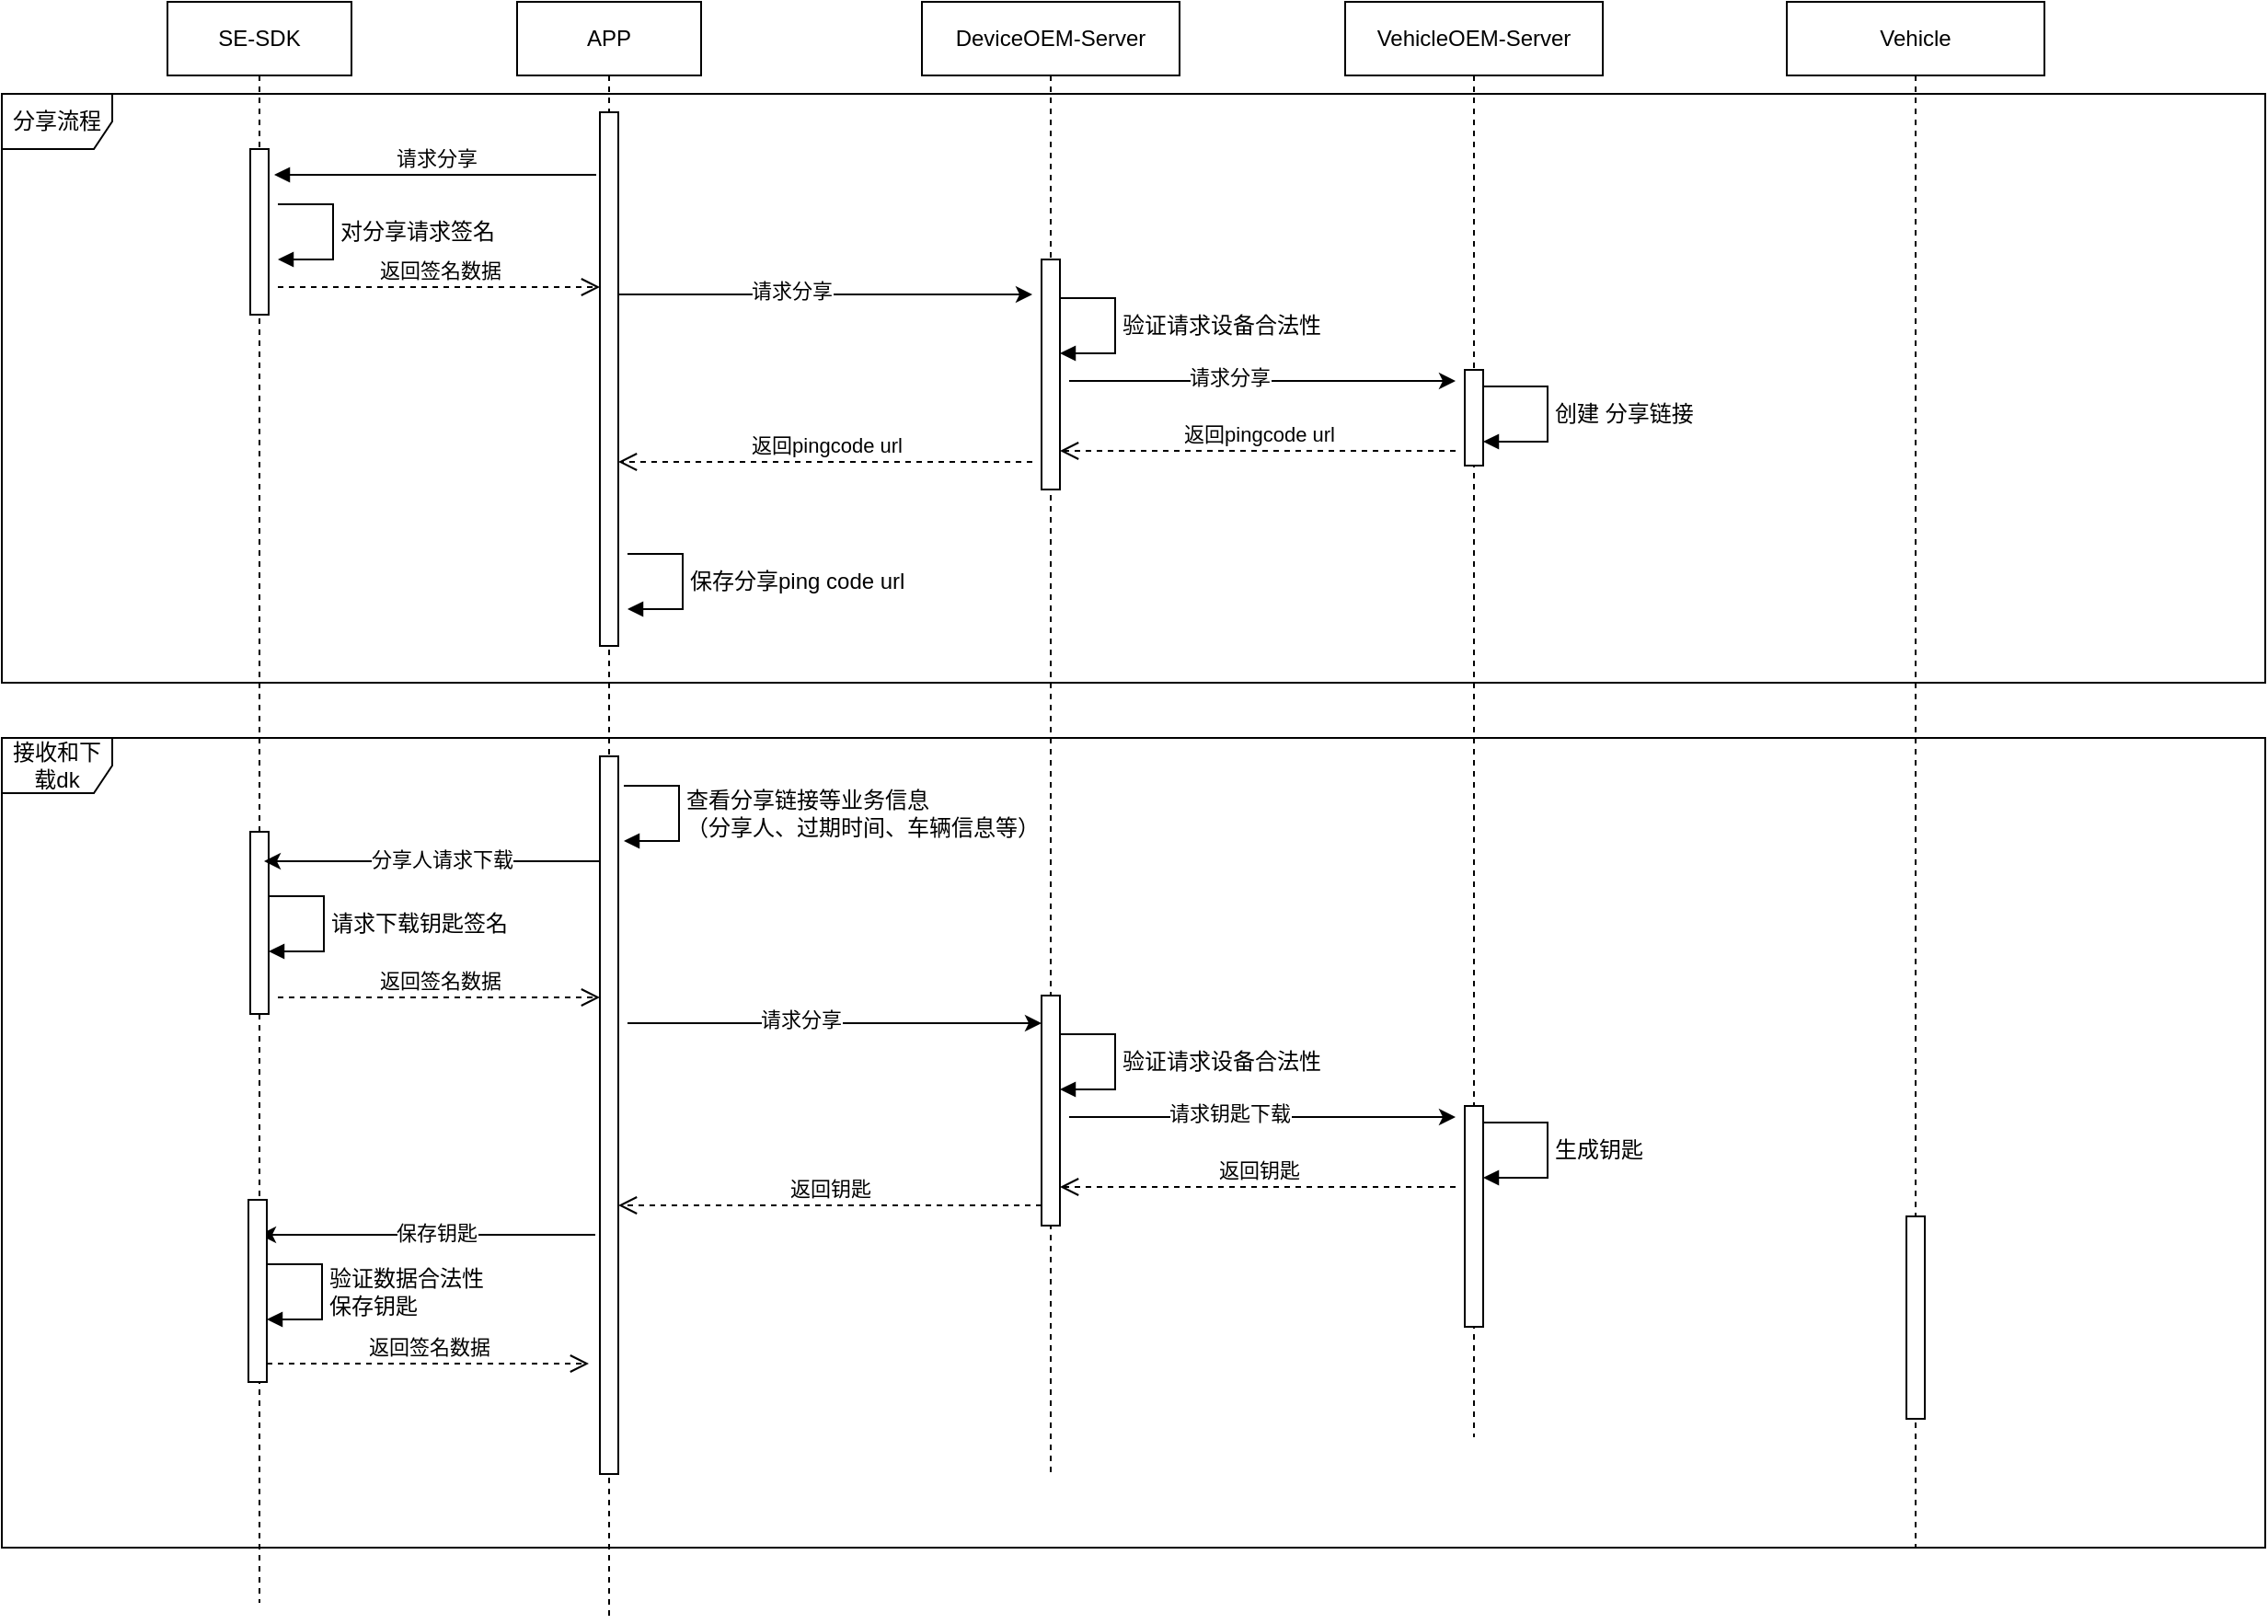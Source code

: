 <mxfile version="24.7.7">
  <diagram name="Page-1" id="2YBvvXClWsGukQMizWep">
    <mxGraphModel dx="2559" dy="927" grid="1" gridSize="10" guides="1" tooltips="1" connect="1" arrows="1" fold="1" page="1" pageScale="1" pageWidth="850" pageHeight="1100" math="0" shadow="0">
      <root>
        <mxCell id="0" />
        <mxCell id="1" parent="0" />
        <mxCell id="aM9ryv3xv72pqoxQDRHE-1" value="SE-SDK" style="shape=umlLifeline;perimeter=lifelinePerimeter;whiteSpace=wrap;html=1;container=0;dropTarget=0;collapsible=0;recursiveResize=0;outlineConnect=0;portConstraint=eastwest;newEdgeStyle={&quot;edgeStyle&quot;:&quot;elbowEdgeStyle&quot;,&quot;elbow&quot;:&quot;vertical&quot;,&quot;curved&quot;:0,&quot;rounded&quot;:0};" parent="1" vertex="1">
          <mxGeometry x="-350" y="40" width="100" height="870" as="geometry" />
        </mxCell>
        <mxCell id="aM9ryv3xv72pqoxQDRHE-2" value="" style="html=1;points=[];perimeter=orthogonalPerimeter;outlineConnect=0;targetShapes=umlLifeline;portConstraint=eastwest;newEdgeStyle={&quot;edgeStyle&quot;:&quot;elbowEdgeStyle&quot;,&quot;elbow&quot;:&quot;vertical&quot;,&quot;curved&quot;:0,&quot;rounded&quot;:0};" parent="aM9ryv3xv72pqoxQDRHE-1" vertex="1">
          <mxGeometry x="45" y="80" width="10" height="90" as="geometry" />
        </mxCell>
        <mxCell id="fJ_9bbSh1yOLhhSjH3SS-34" value="" style="html=1;points=[];perimeter=orthogonalPerimeter;outlineConnect=0;targetShapes=umlLifeline;portConstraint=eastwest;newEdgeStyle={&quot;edgeStyle&quot;:&quot;elbowEdgeStyle&quot;,&quot;elbow&quot;:&quot;vertical&quot;,&quot;curved&quot;:0,&quot;rounded&quot;:0};" vertex="1" parent="aM9ryv3xv72pqoxQDRHE-1">
          <mxGeometry x="45" y="451" width="10" height="99" as="geometry" />
        </mxCell>
        <mxCell id="aM9ryv3xv72pqoxQDRHE-5" value="APP" style="shape=umlLifeline;perimeter=lifelinePerimeter;whiteSpace=wrap;html=1;container=0;dropTarget=0;collapsible=0;recursiveResize=0;outlineConnect=0;portConstraint=eastwest;newEdgeStyle={&quot;edgeStyle&quot;:&quot;elbowEdgeStyle&quot;,&quot;elbow&quot;:&quot;vertical&quot;,&quot;curved&quot;:0,&quot;rounded&quot;:0};" parent="1" vertex="1">
          <mxGeometry x="-160" y="40" width="100" height="880" as="geometry" />
        </mxCell>
        <mxCell id="aM9ryv3xv72pqoxQDRHE-6" value="" style="html=1;points=[];perimeter=orthogonalPerimeter;outlineConnect=0;targetShapes=umlLifeline;portConstraint=eastwest;newEdgeStyle={&quot;edgeStyle&quot;:&quot;elbowEdgeStyle&quot;,&quot;elbow&quot;:&quot;vertical&quot;,&quot;curved&quot;:0,&quot;rounded&quot;:0};" parent="aM9ryv3xv72pqoxQDRHE-5" vertex="1">
          <mxGeometry x="45" y="60" width="10" height="290" as="geometry" />
        </mxCell>
        <mxCell id="fJ_9bbSh1yOLhhSjH3SS-31" value="" style="html=1;points=[];perimeter=orthogonalPerimeter;outlineConnect=0;targetShapes=umlLifeline;portConstraint=eastwest;newEdgeStyle={&quot;edgeStyle&quot;:&quot;elbowEdgeStyle&quot;,&quot;elbow&quot;:&quot;vertical&quot;,&quot;curved&quot;:0,&quot;rounded&quot;:0};" vertex="1" parent="aM9ryv3xv72pqoxQDRHE-5">
          <mxGeometry x="45" y="410" width="10" height="390" as="geometry" />
        </mxCell>
        <mxCell id="aM9ryv3xv72pqoxQDRHE-7" value="请求分享" style="html=1;verticalAlign=bottom;endArrow=block;edgeStyle=elbowEdgeStyle;elbow=vertical;curved=0;rounded=0;" parent="1" edge="1">
          <mxGeometry relative="1" as="geometry">
            <mxPoint x="-117" y="134" as="sourcePoint" />
            <Array as="points" />
            <mxPoint x="-292" y="134" as="targetPoint" />
          </mxGeometry>
        </mxCell>
        <mxCell id="aM9ryv3xv72pqoxQDRHE-8" value="返回pingcode url" style="html=1;verticalAlign=bottom;endArrow=open;dashed=1;endSize=8;edgeStyle=elbowEdgeStyle;elbow=vertical;curved=0;rounded=0;" parent="1" edge="1">
          <mxGeometry relative="1" as="geometry">
            <mxPoint x="-105" y="290" as="targetPoint" />
            <Array as="points" />
            <mxPoint x="120" y="290" as="sourcePoint" />
          </mxGeometry>
        </mxCell>
        <mxCell id="aM9ryv3xv72pqoxQDRHE-10" value="返回签名数据" style="html=1;verticalAlign=bottom;endArrow=open;dashed=1;endSize=8;edgeStyle=elbowEdgeStyle;elbow=vertical;curved=0;rounded=0;" parent="1" edge="1">
          <mxGeometry relative="1" as="geometry">
            <mxPoint x="-115" y="195" as="targetPoint" />
            <Array as="points">
              <mxPoint x="-200" y="195" />
            </Array>
            <mxPoint x="-290" y="195" as="sourcePoint" />
          </mxGeometry>
        </mxCell>
        <mxCell id="fJ_9bbSh1yOLhhSjH3SS-1" value="DeviceOEM-Server" style="shape=umlLifeline;perimeter=lifelinePerimeter;whiteSpace=wrap;html=1;container=0;dropTarget=0;collapsible=0;recursiveResize=0;outlineConnect=0;portConstraint=eastwest;newEdgeStyle={&quot;edgeStyle&quot;:&quot;elbowEdgeStyle&quot;,&quot;elbow&quot;:&quot;vertical&quot;,&quot;curved&quot;:0,&quot;rounded&quot;:0};" vertex="1" parent="1">
          <mxGeometry x="60" y="40" width="140" height="800" as="geometry" />
        </mxCell>
        <mxCell id="fJ_9bbSh1yOLhhSjH3SS-2" value="" style="html=1;points=[];perimeter=orthogonalPerimeter;outlineConnect=0;targetShapes=umlLifeline;portConstraint=eastwest;newEdgeStyle={&quot;edgeStyle&quot;:&quot;elbowEdgeStyle&quot;,&quot;elbow&quot;:&quot;vertical&quot;,&quot;curved&quot;:0,&quot;rounded&quot;:0};" vertex="1" parent="fJ_9bbSh1yOLhhSjH3SS-1">
          <mxGeometry x="65" y="140" width="10" height="125" as="geometry" />
        </mxCell>
        <mxCell id="fJ_9bbSh1yOLhhSjH3SS-39" value="" style="html=1;points=[];perimeter=orthogonalPerimeter;outlineConnect=0;targetShapes=umlLifeline;portConstraint=eastwest;newEdgeStyle={&quot;edgeStyle&quot;:&quot;elbowEdgeStyle&quot;,&quot;elbow&quot;:&quot;vertical&quot;,&quot;curved&quot;:0,&quot;rounded&quot;:0};" vertex="1" parent="fJ_9bbSh1yOLhhSjH3SS-1">
          <mxGeometry x="65" y="540" width="10" height="125" as="geometry" />
        </mxCell>
        <mxCell id="fJ_9bbSh1yOLhhSjH3SS-42" value="" style="endArrow=classic;html=1;rounded=0;" edge="1" parent="fJ_9bbSh1yOLhhSjH3SS-1">
          <mxGeometry width="50" height="50" relative="1" as="geometry">
            <mxPoint x="80" y="606" as="sourcePoint" />
            <mxPoint x="290" y="606" as="targetPoint" />
          </mxGeometry>
        </mxCell>
        <mxCell id="fJ_9bbSh1yOLhhSjH3SS-43" value="请求钥匙下载" style="edgeLabel;html=1;align=center;verticalAlign=middle;resizable=0;points=[];" vertex="1" connectable="0" parent="fJ_9bbSh1yOLhhSjH3SS-42">
          <mxGeometry x="-0.17" y="2" relative="1" as="geometry">
            <mxPoint as="offset" />
          </mxGeometry>
        </mxCell>
        <mxCell id="fJ_9bbSh1yOLhhSjH3SS-44" value="返回钥匙" style="html=1;verticalAlign=bottom;endArrow=open;dashed=1;endSize=8;edgeStyle=elbowEdgeStyle;elbow=vertical;curved=0;rounded=0;" edge="1" parent="fJ_9bbSh1yOLhhSjH3SS-1" target="fJ_9bbSh1yOLhhSjH3SS-39">
          <mxGeometry relative="1" as="geometry">
            <mxPoint x="80" y="642" as="targetPoint" />
            <Array as="points" />
            <mxPoint x="290" y="644" as="sourcePoint" />
          </mxGeometry>
        </mxCell>
        <mxCell id="fJ_9bbSh1yOLhhSjH3SS-45" value="验证请求设备合法性" style="html=1;align=left;spacingLeft=2;endArrow=block;rounded=0;edgeStyle=orthogonalEdgeStyle;curved=0;rounded=0;fontFamily=Helvetica;fontSize=12;fontColor=default;" edge="1" parent="fJ_9bbSh1yOLhhSjH3SS-1">
          <mxGeometry relative="1" as="geometry">
            <mxPoint x="75" y="561" as="sourcePoint" />
            <Array as="points">
              <mxPoint x="105" y="561" />
              <mxPoint x="105" y="591" />
            </Array>
            <mxPoint x="75" y="591" as="targetPoint" />
          </mxGeometry>
        </mxCell>
        <mxCell id="fJ_9bbSh1yOLhhSjH3SS-3" value="VehicleOEM-Server" style="shape=umlLifeline;perimeter=lifelinePerimeter;whiteSpace=wrap;html=1;container=0;dropTarget=0;collapsible=0;recursiveResize=0;outlineConnect=0;portConstraint=eastwest;newEdgeStyle={&quot;edgeStyle&quot;:&quot;elbowEdgeStyle&quot;,&quot;elbow&quot;:&quot;vertical&quot;,&quot;curved&quot;:0,&quot;rounded&quot;:0};" vertex="1" parent="1">
          <mxGeometry x="290" y="40" width="140" height="780" as="geometry" />
        </mxCell>
        <mxCell id="fJ_9bbSh1yOLhhSjH3SS-4" value="" style="html=1;points=[];perimeter=orthogonalPerimeter;outlineConnect=0;targetShapes=umlLifeline;portConstraint=eastwest;newEdgeStyle={&quot;edgeStyle&quot;:&quot;elbowEdgeStyle&quot;,&quot;elbow&quot;:&quot;vertical&quot;,&quot;curved&quot;:0,&quot;rounded&quot;:0};" vertex="1" parent="fJ_9bbSh1yOLhhSjH3SS-3">
          <mxGeometry x="65" y="200" width="10" height="52" as="geometry" />
        </mxCell>
        <mxCell id="fJ_9bbSh1yOLhhSjH3SS-25" value="创建 分享链接" style="html=1;align=left;spacingLeft=2;endArrow=block;rounded=0;edgeStyle=orthogonalEdgeStyle;curved=0;rounded=0;fontFamily=Helvetica;fontSize=12;fontColor=default;" edge="1" parent="fJ_9bbSh1yOLhhSjH3SS-3">
          <mxGeometry relative="1" as="geometry">
            <mxPoint x="75" y="209" as="sourcePoint" />
            <Array as="points">
              <mxPoint x="110" y="209" />
              <mxPoint x="110" y="239" />
            </Array>
            <mxPoint x="75" y="239" as="targetPoint" />
          </mxGeometry>
        </mxCell>
        <mxCell id="fJ_9bbSh1yOLhhSjH3SS-40" value="" style="html=1;points=[];perimeter=orthogonalPerimeter;outlineConnect=0;targetShapes=umlLifeline;portConstraint=eastwest;newEdgeStyle={&quot;edgeStyle&quot;:&quot;elbowEdgeStyle&quot;,&quot;elbow&quot;:&quot;vertical&quot;,&quot;curved&quot;:0,&quot;rounded&quot;:0};" vertex="1" parent="fJ_9bbSh1yOLhhSjH3SS-3">
          <mxGeometry x="65" y="600" width="10" height="120" as="geometry" />
        </mxCell>
        <mxCell id="fJ_9bbSh1yOLhhSjH3SS-41" value="生成钥匙" style="html=1;align=left;spacingLeft=2;endArrow=block;rounded=0;edgeStyle=orthogonalEdgeStyle;curved=0;rounded=0;fontFamily=Helvetica;fontSize=12;fontColor=default;" edge="1" parent="fJ_9bbSh1yOLhhSjH3SS-3">
          <mxGeometry relative="1" as="geometry">
            <mxPoint x="75" y="609" as="sourcePoint" />
            <Array as="points">
              <mxPoint x="110" y="609" />
              <mxPoint x="110" y="639" />
            </Array>
            <mxPoint x="75" y="639" as="targetPoint" />
          </mxGeometry>
        </mxCell>
        <mxCell id="fJ_9bbSh1yOLhhSjH3SS-5" value="Vehicle" style="shape=umlLifeline;perimeter=lifelinePerimeter;whiteSpace=wrap;html=1;container=0;dropTarget=0;collapsible=0;recursiveResize=0;outlineConnect=0;portConstraint=eastwest;newEdgeStyle={&quot;edgeStyle&quot;:&quot;elbowEdgeStyle&quot;,&quot;elbow&quot;:&quot;vertical&quot;,&quot;curved&quot;:0,&quot;rounded&quot;:0};" vertex="1" parent="1">
          <mxGeometry x="530" y="40" width="140" height="840" as="geometry" />
        </mxCell>
        <mxCell id="fJ_9bbSh1yOLhhSjH3SS-6" value="" style="html=1;points=[];perimeter=orthogonalPerimeter;outlineConnect=0;targetShapes=umlLifeline;portConstraint=eastwest;newEdgeStyle={&quot;edgeStyle&quot;:&quot;elbowEdgeStyle&quot;,&quot;elbow&quot;:&quot;vertical&quot;,&quot;curved&quot;:0,&quot;rounded&quot;:0};" vertex="1" parent="fJ_9bbSh1yOLhhSjH3SS-5">
          <mxGeometry x="65" y="660" width="10" height="110" as="geometry" />
        </mxCell>
        <mxCell id="fJ_9bbSh1yOLhhSjH3SS-7" value="" style="endArrow=classic;html=1;rounded=0;" edge="1" parent="1">
          <mxGeometry width="50" height="50" relative="1" as="geometry">
            <mxPoint x="-105" y="199" as="sourcePoint" />
            <mxPoint x="120" y="199" as="targetPoint" />
          </mxGeometry>
        </mxCell>
        <mxCell id="fJ_9bbSh1yOLhhSjH3SS-8" value="请求分享" style="edgeLabel;html=1;align=center;verticalAlign=middle;resizable=0;points=[];" vertex="1" connectable="0" parent="fJ_9bbSh1yOLhhSjH3SS-7">
          <mxGeometry x="-0.17" y="2" relative="1" as="geometry">
            <mxPoint as="offset" />
          </mxGeometry>
        </mxCell>
        <mxCell id="fJ_9bbSh1yOLhhSjH3SS-9" value="" style="endArrow=classic;html=1;rounded=0;" edge="1" parent="1">
          <mxGeometry width="50" height="50" relative="1" as="geometry">
            <mxPoint x="140" y="246" as="sourcePoint" />
            <mxPoint x="350" y="246" as="targetPoint" />
          </mxGeometry>
        </mxCell>
        <mxCell id="fJ_9bbSh1yOLhhSjH3SS-10" value="请求分享" style="edgeLabel;html=1;align=center;verticalAlign=middle;resizable=0;points=[];" vertex="1" connectable="0" parent="fJ_9bbSh1yOLhhSjH3SS-9">
          <mxGeometry x="-0.17" y="2" relative="1" as="geometry">
            <mxPoint as="offset" />
          </mxGeometry>
        </mxCell>
        <mxCell id="fJ_9bbSh1yOLhhSjH3SS-11" value="返回pingcode url" style="html=1;verticalAlign=bottom;endArrow=open;dashed=1;endSize=8;edgeStyle=elbowEdgeStyle;elbow=vertical;curved=0;rounded=0;" edge="1" parent="1" target="fJ_9bbSh1yOLhhSjH3SS-2">
          <mxGeometry relative="1" as="geometry">
            <mxPoint x="140" y="282" as="targetPoint" />
            <Array as="points" />
            <mxPoint x="350" y="284" as="sourcePoint" />
          </mxGeometry>
        </mxCell>
        <mxCell id="fJ_9bbSh1yOLhhSjH3SS-26" value="验证请求设备合法性" style="html=1;align=left;spacingLeft=2;endArrow=block;rounded=0;edgeStyle=orthogonalEdgeStyle;curved=0;rounded=0;fontFamily=Helvetica;fontSize=12;fontColor=default;" edge="1" parent="1">
          <mxGeometry relative="1" as="geometry">
            <mxPoint x="135" y="201" as="sourcePoint" />
            <Array as="points">
              <mxPoint x="165" y="201" />
              <mxPoint x="165" y="231" />
            </Array>
            <mxPoint x="135" y="231" as="targetPoint" />
          </mxGeometry>
        </mxCell>
        <mxCell id="fJ_9bbSh1yOLhhSjH3SS-27" value="保存分享ping code url" style="html=1;align=left;spacingLeft=2;endArrow=block;rounded=0;edgeStyle=orthogonalEdgeStyle;curved=0;rounded=0;fontFamily=Helvetica;fontSize=12;fontColor=default;" edge="1" parent="1">
          <mxGeometry relative="1" as="geometry">
            <mxPoint x="-100" y="340" as="sourcePoint" />
            <Array as="points">
              <mxPoint x="-70" y="340" />
              <mxPoint x="-70" y="370" />
            </Array>
            <mxPoint x="-100" y="370" as="targetPoint" />
          </mxGeometry>
        </mxCell>
        <mxCell id="fJ_9bbSh1yOLhhSjH3SS-28" value="分享流程" style="shape=umlFrame;whiteSpace=wrap;html=1;pointerEvents=0;sketch=0;strokeColor=default;align=center;verticalAlign=middle;fontFamily=Helvetica;fontSize=12;fontColor=default;fillColor=default;" vertex="1" parent="1">
          <mxGeometry x="-440" y="90" width="1230" height="320" as="geometry" />
        </mxCell>
        <mxCell id="fJ_9bbSh1yOLhhSjH3SS-29" value="对分享请求签名" style="html=1;align=left;spacingLeft=2;endArrow=block;rounded=0;edgeStyle=orthogonalEdgeStyle;curved=0;rounded=0;fontFamily=Helvetica;fontSize=12;fontColor=default;" edge="1" parent="1">
          <mxGeometry relative="1" as="geometry">
            <mxPoint x="-290" y="150" as="sourcePoint" />
            <Array as="points">
              <mxPoint x="-260" y="150" />
              <mxPoint x="-260" y="180" />
            </Array>
            <mxPoint x="-290" y="180" as="targetPoint" />
          </mxGeometry>
        </mxCell>
        <mxCell id="fJ_9bbSh1yOLhhSjH3SS-30" value="查看分享链接等业务信息&lt;div&gt;（分享人、过期时间、车辆信息等）&lt;/div&gt;" style="html=1;align=left;spacingLeft=2;endArrow=block;rounded=0;edgeStyle=orthogonalEdgeStyle;curved=0;rounded=0;fontFamily=Helvetica;fontSize=12;fontColor=default;" edge="1" parent="1">
          <mxGeometry relative="1" as="geometry">
            <mxPoint x="-102" y="466" as="sourcePoint" />
            <Array as="points">
              <mxPoint x="-72" y="466" />
              <mxPoint x="-72" y="496" />
            </Array>
            <mxPoint x="-102" y="496" as="targetPoint" />
          </mxGeometry>
        </mxCell>
        <mxCell id="fJ_9bbSh1yOLhhSjH3SS-32" value="" style="endArrow=classic;html=1;rounded=0;" edge="1" parent="1">
          <mxGeometry width="50" height="50" relative="1" as="geometry">
            <mxPoint x="-115" y="507" as="sourcePoint" />
            <mxPoint x="-297.5" y="507" as="targetPoint" />
          </mxGeometry>
        </mxCell>
        <mxCell id="fJ_9bbSh1yOLhhSjH3SS-33" value="分享人请求下载" style="edgeLabel;html=1;align=center;verticalAlign=middle;resizable=0;points=[];" vertex="1" connectable="0" parent="fJ_9bbSh1yOLhhSjH3SS-32">
          <mxGeometry x="-0.17" y="2" relative="1" as="geometry">
            <mxPoint x="-11" y="-3" as="offset" />
          </mxGeometry>
        </mxCell>
        <mxCell id="fJ_9bbSh1yOLhhSjH3SS-35" value="请求下载钥匙签名" style="html=1;align=left;spacingLeft=2;endArrow=block;rounded=0;edgeStyle=orthogonalEdgeStyle;curved=0;rounded=0;fontFamily=Helvetica;fontSize=12;fontColor=default;" edge="1" parent="1">
          <mxGeometry relative="1" as="geometry">
            <mxPoint x="-295" y="526" as="sourcePoint" />
            <Array as="points">
              <mxPoint x="-265" y="526" />
              <mxPoint x="-265" y="556" />
            </Array>
            <mxPoint x="-295" y="556" as="targetPoint" />
          </mxGeometry>
        </mxCell>
        <mxCell id="fJ_9bbSh1yOLhhSjH3SS-36" value="返回签名数据" style="html=1;verticalAlign=bottom;endArrow=open;dashed=1;endSize=8;edgeStyle=elbowEdgeStyle;elbow=vertical;curved=0;rounded=0;" edge="1" parent="1">
          <mxGeometry relative="1" as="geometry">
            <mxPoint x="-115" y="581" as="targetPoint" />
            <Array as="points">
              <mxPoint x="-200" y="581" />
            </Array>
            <mxPoint x="-290" y="581" as="sourcePoint" />
          </mxGeometry>
        </mxCell>
        <mxCell id="fJ_9bbSh1yOLhhSjH3SS-37" value="" style="endArrow=classic;html=1;rounded=0;" edge="1" parent="1">
          <mxGeometry width="50" height="50" relative="1" as="geometry">
            <mxPoint x="-100" y="595" as="sourcePoint" />
            <mxPoint x="125" y="595" as="targetPoint" />
          </mxGeometry>
        </mxCell>
        <mxCell id="fJ_9bbSh1yOLhhSjH3SS-38" value="请求分享" style="edgeLabel;html=1;align=center;verticalAlign=middle;resizable=0;points=[];" vertex="1" connectable="0" parent="fJ_9bbSh1yOLhhSjH3SS-37">
          <mxGeometry x="-0.17" y="2" relative="1" as="geometry">
            <mxPoint as="offset" />
          </mxGeometry>
        </mxCell>
        <mxCell id="fJ_9bbSh1yOLhhSjH3SS-48" value="接收和下载dk" style="shape=umlFrame;whiteSpace=wrap;html=1;pointerEvents=0;sketch=0;strokeColor=default;align=center;verticalAlign=middle;fontFamily=Helvetica;fontSize=12;fontColor=default;fillColor=default;" vertex="1" parent="1">
          <mxGeometry x="-440" y="440" width="1230" height="440" as="geometry" />
        </mxCell>
        <mxCell id="fJ_9bbSh1yOLhhSjH3SS-49" value="返回钥匙" style="html=1;verticalAlign=bottom;endArrow=open;dashed=1;endSize=8;edgeStyle=elbowEdgeStyle;elbow=vertical;curved=0;rounded=0;" edge="1" parent="1" target="fJ_9bbSh1yOLhhSjH3SS-31">
          <mxGeometry relative="1" as="geometry">
            <mxPoint x="-90" y="694" as="targetPoint" />
            <Array as="points" />
            <mxPoint x="125" y="694" as="sourcePoint" />
          </mxGeometry>
        </mxCell>
        <mxCell id="fJ_9bbSh1yOLhhSjH3SS-51" value="" style="endArrow=classic;html=1;rounded=0;" edge="1" parent="1">
          <mxGeometry width="50" height="50" relative="1" as="geometry">
            <mxPoint x="-117.5" y="710" as="sourcePoint" />
            <mxPoint x="-300" y="710" as="targetPoint" />
          </mxGeometry>
        </mxCell>
        <mxCell id="fJ_9bbSh1yOLhhSjH3SS-52" value="保存钥匙" style="edgeLabel;html=1;align=center;verticalAlign=middle;resizable=0;points=[];" vertex="1" connectable="0" parent="fJ_9bbSh1yOLhhSjH3SS-51">
          <mxGeometry x="-0.17" y="2" relative="1" as="geometry">
            <mxPoint x="-11" y="-3" as="offset" />
          </mxGeometry>
        </mxCell>
        <mxCell id="fJ_9bbSh1yOLhhSjH3SS-53" value="" style="html=1;points=[];perimeter=orthogonalPerimeter;outlineConnect=0;targetShapes=umlLifeline;portConstraint=eastwest;newEdgeStyle={&quot;edgeStyle&quot;:&quot;elbowEdgeStyle&quot;,&quot;elbow&quot;:&quot;vertical&quot;,&quot;curved&quot;:0,&quot;rounded&quot;:0};" vertex="1" parent="1">
          <mxGeometry x="-306" y="691" width="10" height="99" as="geometry" />
        </mxCell>
        <mxCell id="fJ_9bbSh1yOLhhSjH3SS-54" value="验证数据合法性&lt;div&gt;保存钥匙&lt;/div&gt;" style="html=1;align=left;spacingLeft=2;endArrow=block;rounded=0;edgeStyle=orthogonalEdgeStyle;curved=0;rounded=0;fontFamily=Helvetica;fontSize=12;fontColor=default;" edge="1" parent="1">
          <mxGeometry relative="1" as="geometry">
            <mxPoint x="-296" y="726" as="sourcePoint" />
            <Array as="points">
              <mxPoint x="-266" y="726" />
              <mxPoint x="-266" y="756" />
            </Array>
            <mxPoint x="-296" y="756" as="targetPoint" />
          </mxGeometry>
        </mxCell>
        <mxCell id="fJ_9bbSh1yOLhhSjH3SS-55" value="返回签名数据" style="html=1;verticalAlign=bottom;endArrow=open;dashed=1;endSize=8;edgeStyle=elbowEdgeStyle;elbow=vertical;curved=0;rounded=0;" edge="1" parent="1">
          <mxGeometry relative="1" as="geometry">
            <mxPoint x="-121" y="780" as="targetPoint" />
            <Array as="points">
              <mxPoint x="-206" y="780" />
            </Array>
            <mxPoint x="-296" y="780" as="sourcePoint" />
          </mxGeometry>
        </mxCell>
      </root>
    </mxGraphModel>
  </diagram>
</mxfile>
